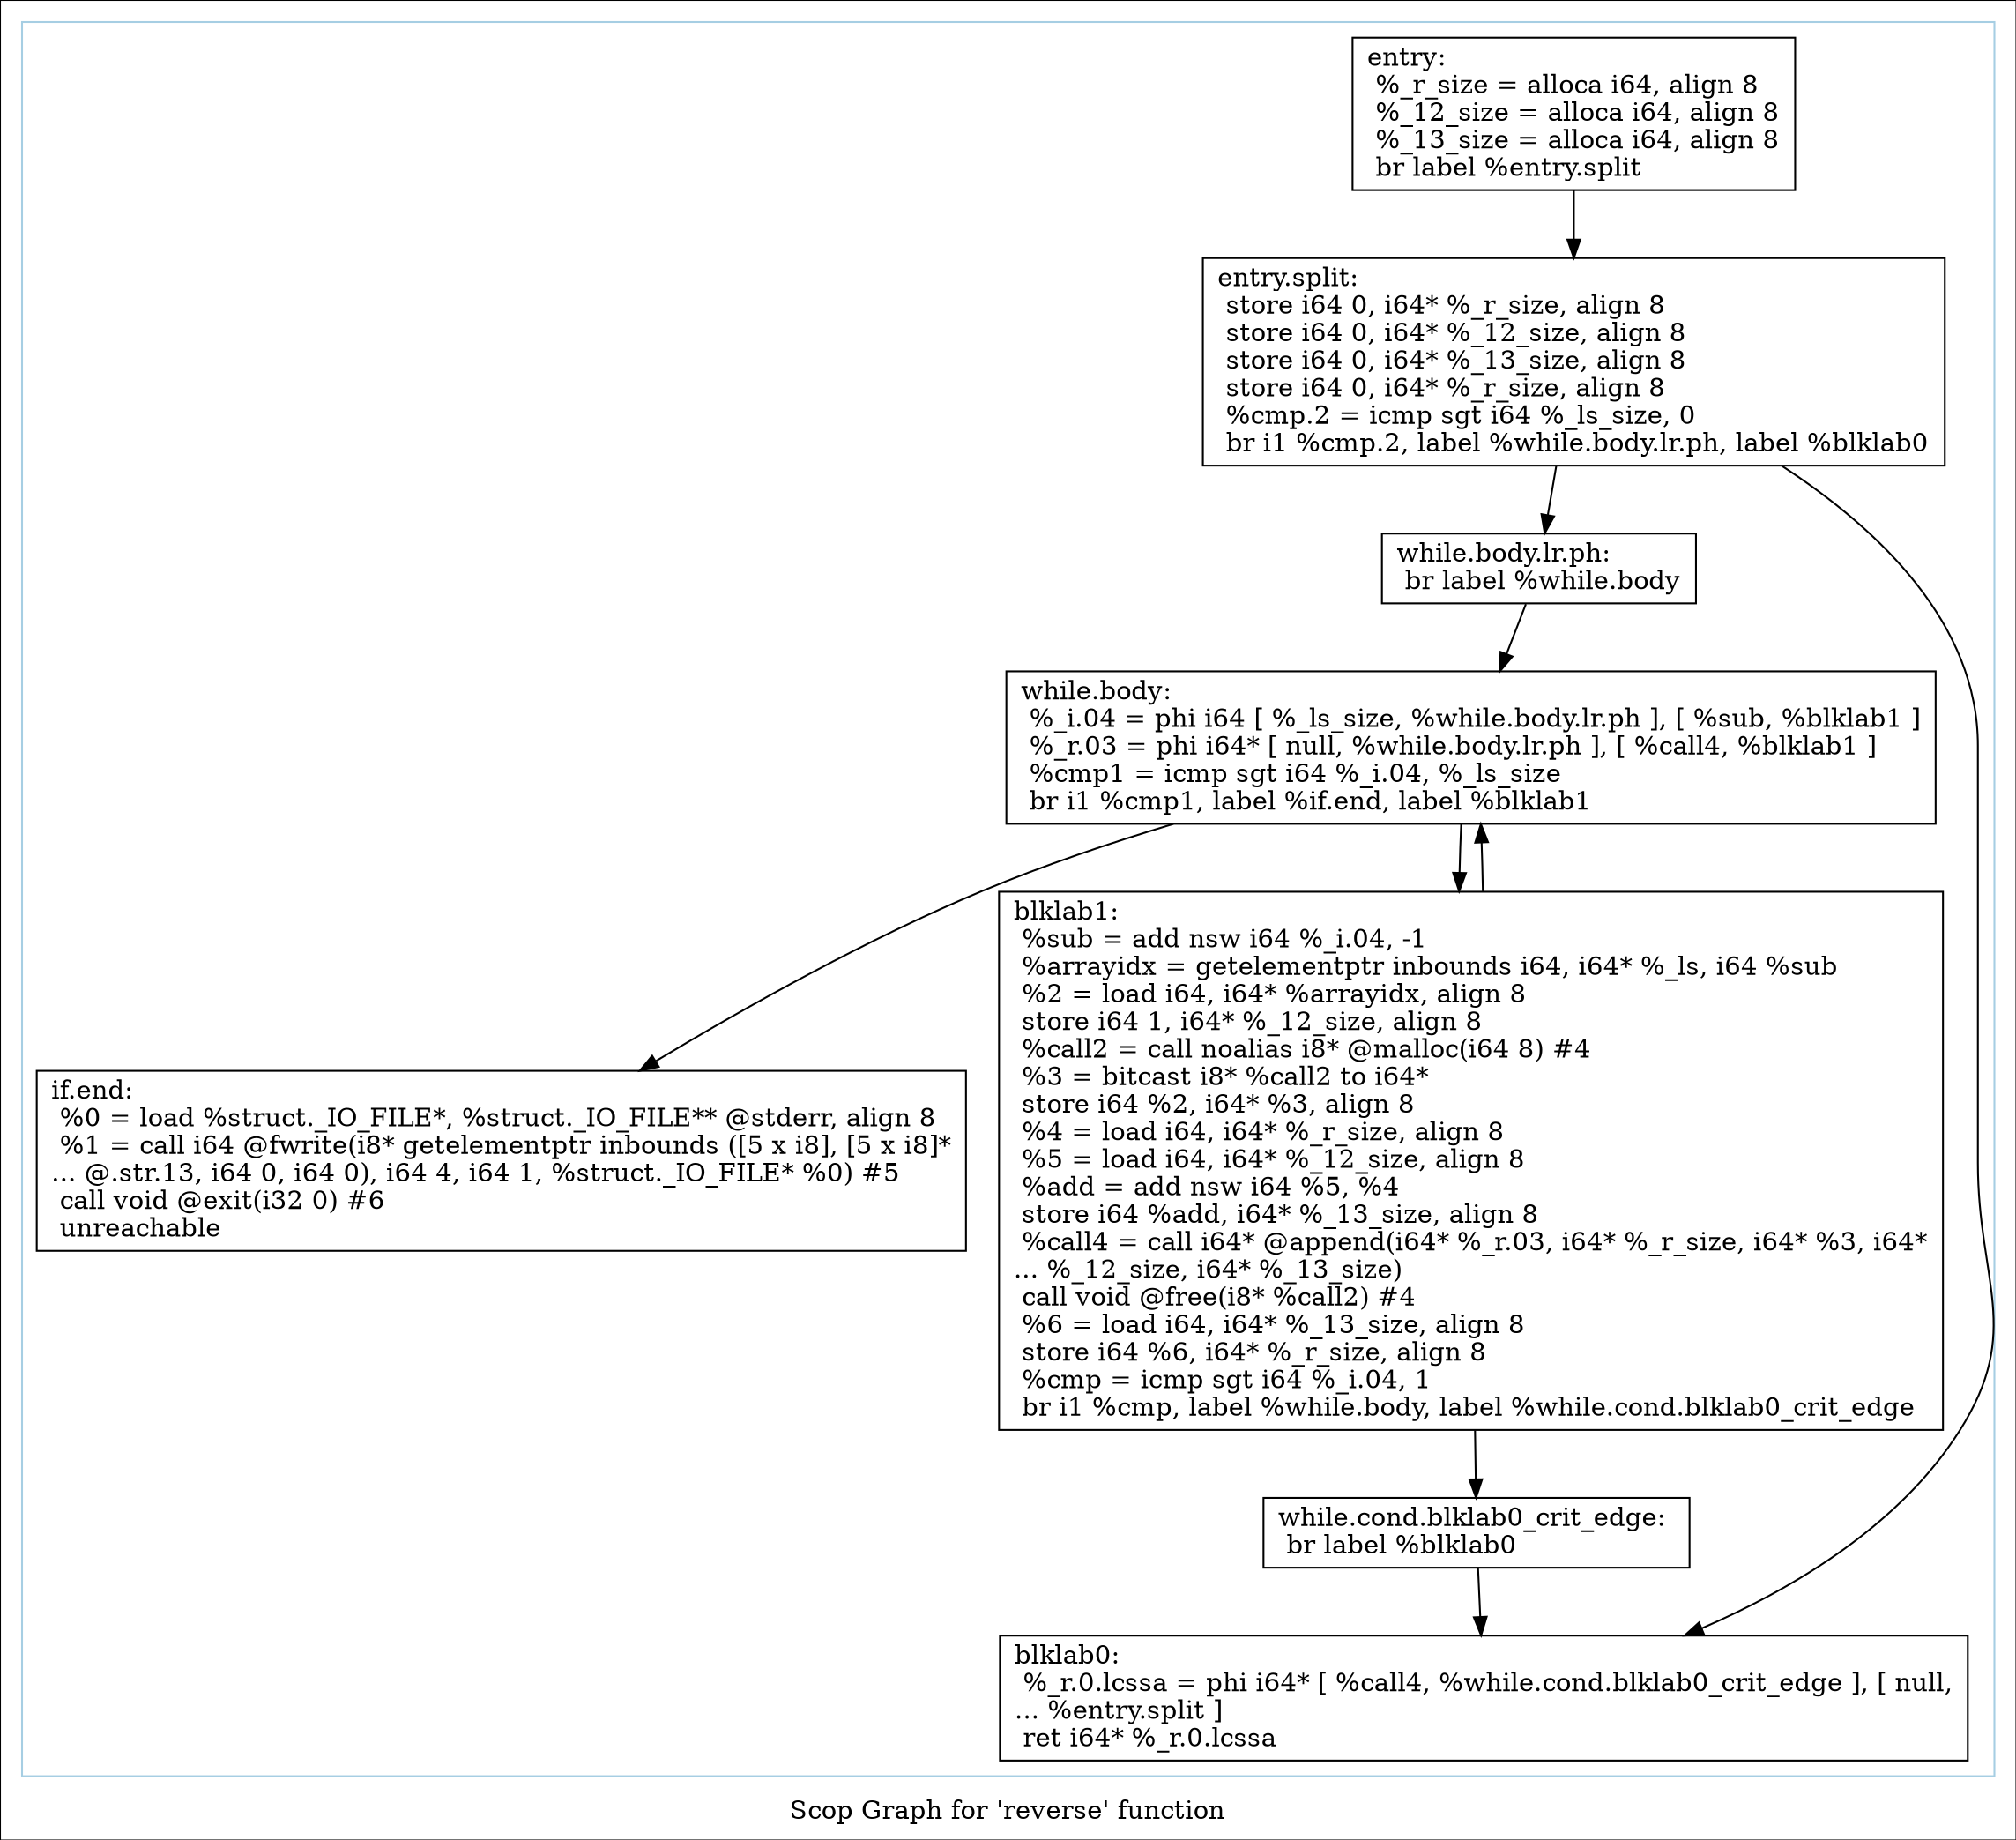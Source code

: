 digraph "Scop Graph for 'reverse' function" {
	label="Scop Graph for 'reverse' function";

	Node0x4726930 [shape=record,label="{entry:\l  %_r_size = alloca i64, align 8\l  %_12_size = alloca i64, align 8\l  %_13_size = alloca i64, align 8\l  br label %entry.split\l}"];
	Node0x4726930 -> Node0x4775680;
	Node0x4775680 [shape=record,label="{entry.split:                                      \l  store i64 0, i64* %_r_size, align 8\l  store i64 0, i64* %_12_size, align 8\l  store i64 0, i64* %_13_size, align 8\l  store i64 0, i64* %_r_size, align 8\l  %cmp.2 = icmp sgt i64 %_ls_size, 0\l  br i1 %cmp.2, label %while.body.lr.ph, label %blklab0\l}"];
	Node0x4775680 -> Node0x47314f0;
	Node0x4775680 -> Node0x47298f0;
	Node0x47314f0 [shape=record,label="{while.body.lr.ph:                                 \l  br label %while.body\l}"];
	Node0x47314f0 -> Node0x47233e0;
	Node0x47233e0 [shape=record,label="{while.body:                                       \l  %_i.04 = phi i64 [ %_ls_size, %while.body.lr.ph ], [ %sub, %blklab1 ]\l  %_r.03 = phi i64* [ null, %while.body.lr.ph ], [ %call4, %blklab1 ]\l  %cmp1 = icmp sgt i64 %_i.04, %_ls_size\l  br i1 %cmp1, label %if.end, label %blklab1\l}"];
	Node0x47233e0 -> Node0x4734630;
	Node0x47233e0 -> Node0x47234d0;
	Node0x4734630 [shape=record,label="{if.end:                                           \l  %0 = load %struct._IO_FILE*, %struct._IO_FILE** @stderr, align 8\l  %1 = call i64 @fwrite(i8* getelementptr inbounds ([5 x i8], [5 x i8]*\l... @.str.13, i64 0, i64 0), i64 4, i64 1, %struct._IO_FILE* %0) #5\l  call void @exit(i32 0) #6\l  unreachable\l}"];
	Node0x47234d0 [shape=record,label="{blklab1:                                          \l  %sub = add nsw i64 %_i.04, -1\l  %arrayidx = getelementptr inbounds i64, i64* %_ls, i64 %sub\l  %2 = load i64, i64* %arrayidx, align 8\l  store i64 1, i64* %_12_size, align 8\l  %call2 = call noalias i8* @malloc(i64 8) #4\l  %3 = bitcast i8* %call2 to i64*\l  store i64 %2, i64* %3, align 8\l  %4 = load i64, i64* %_r_size, align 8\l  %5 = load i64, i64* %_12_size, align 8\l  %add = add nsw i64 %5, %4\l  store i64 %add, i64* %_13_size, align 8\l  %call4 = call i64* @append(i64* %_r.03, i64* %_r_size, i64* %3, i64*\l... %_12_size, i64* %_13_size)\l  call void @free(i8* %call2) #4\l  %6 = load i64, i64* %_13_size, align 8\l  store i64 %6, i64* %_r_size, align 8\l  %cmp = icmp sgt i64 %_i.04, 1\l  br i1 %cmp, label %while.body, label %while.cond.blklab0_crit_edge\l}"];
	Node0x47234d0 -> Node0x47233e0;
	Node0x47234d0 -> Node0x4725a20;
	Node0x4725a20 [shape=record,label="{while.cond.blklab0_crit_edge:                     \l  br label %blklab0\l}"];
	Node0x4725a20 -> Node0x47298f0;
	Node0x47298f0 [shape=record,label="{blklab0:                                          \l  %_r.0.lcssa = phi i64* [ %call4, %while.cond.blklab0_crit_edge ], [ null,\l... %entry.split ]\l  ret i64* %_r.0.lcssa\l}"];
	colorscheme = "paired12"
        subgraph cluster_0x4775770 {
          label = "";
          style = solid;
          color = 1
          Node0x4726930;
          Node0x4775680;
          Node0x47314f0;
          Node0x47233e0;
          Node0x4734630;
          Node0x47234d0;
          Node0x4725a20;
          Node0x47298f0;
        }
}
